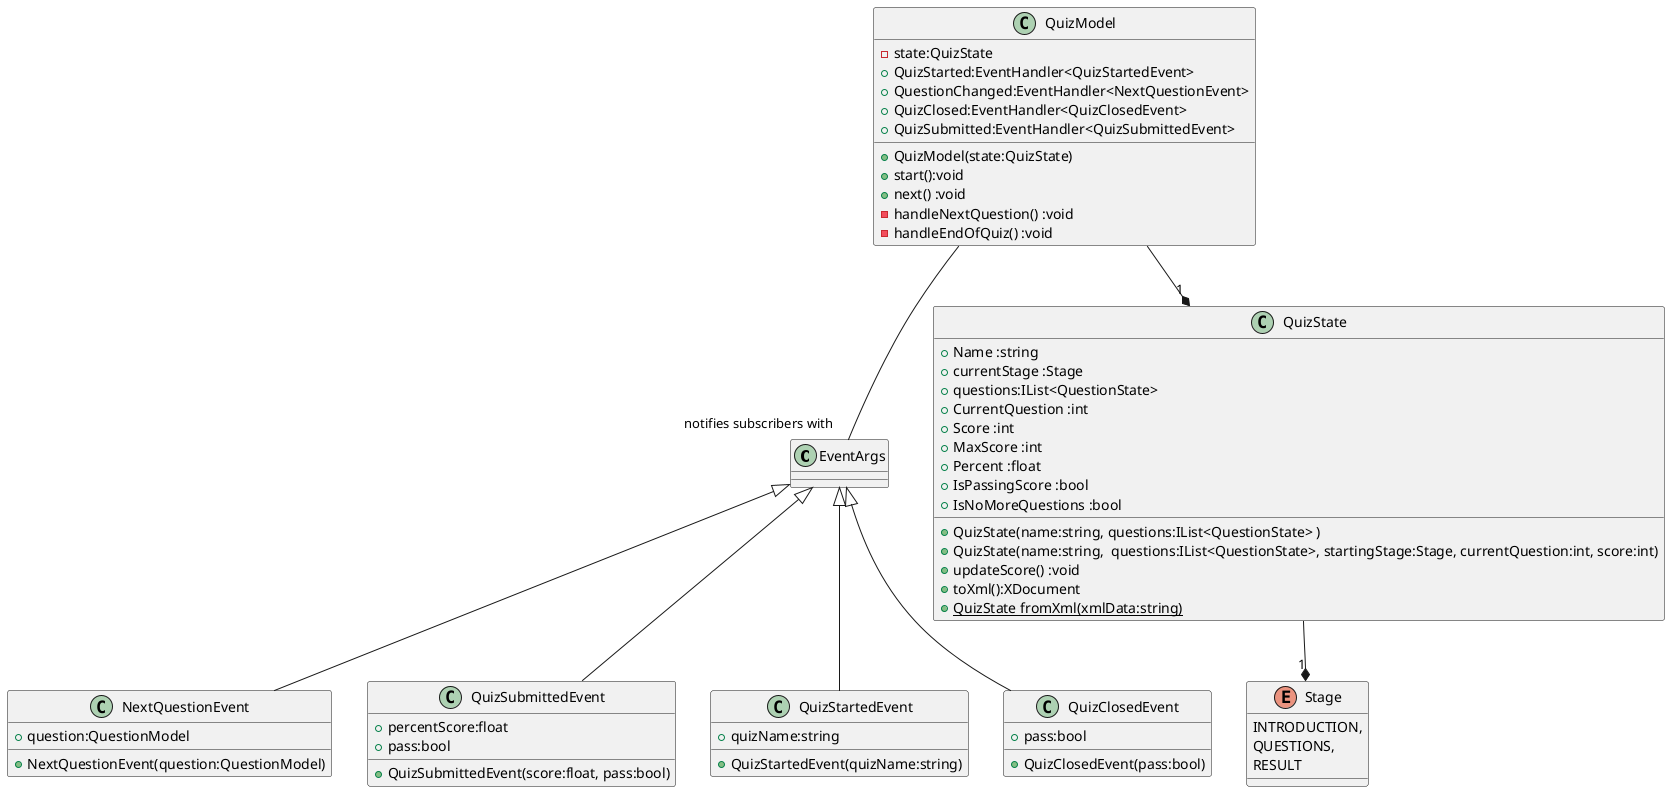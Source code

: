 @startuml

class EventArgs{}

EventArgs <|--NextQuestionEvent
EventArgs <|--QuizSubmittedEvent
EventArgs <|--QuizStartedEvent
EventArgs <|--QuizClosedEvent

class NextQuestionEvent  {
    +question:QuestionModel
    +NextQuestionEvent(question:QuestionModel)
}

class QuizSubmittedEvent  {
    +percentScore:float 
    +pass:bool 
    +QuizSubmittedEvent(score:float, pass:bool) 
}

class QuizStartedEvent  {
    +quizName:string 
    +QuizStartedEvent(quizName:string)
}

class QuizClosedEvent  {
        +pass:bool 
        +QuizClosedEvent(pass:bool)
    }
class QuizModel
{
    -state:QuizState 
    +QuizStarted:EventHandler<QuizStartedEvent> 
    +QuestionChanged:EventHandler<NextQuestionEvent> 
    +QuizClosed:EventHandler<QuizClosedEvent> 
    +QuizSubmitted:EventHandler<QuizSubmittedEvent> 
    +QuizModel(state:QuizState)
    +start():void 
    +next() :void 
    -handleNextQuestion() :void 
    -handleEndOfQuiz() :void 

}


enum Stage { 
    INTRODUCTION,
    QUESTIONS,
    RESULT
}



class QuizState
{
    +Name :string 
    +currentStage :Stage 
    +questions:IList<QuestionState> 
    +CurrentQuestion :int 
    +Score :int 
    +MaxScore :int 
    +Percent :float 
    +IsPassingScore :bool 
    +IsNoMoreQuestions :bool 
    +QuizState(name:string, questions:IList<QuestionState> )
    +QuizState(name:string,  questions:IList<QuestionState>, startingStage:Stage, currentQuestion:int, score:int)
    +updateScore() :void 
    +toXml():XDocument 
    +{static} QuizState fromXml(xmlData:string)
    
}

QuizState --* "1" Stage
QuizModel --* "1" QuizState
QuizModel --"notifies subscribers with" EventArgs

@enduml